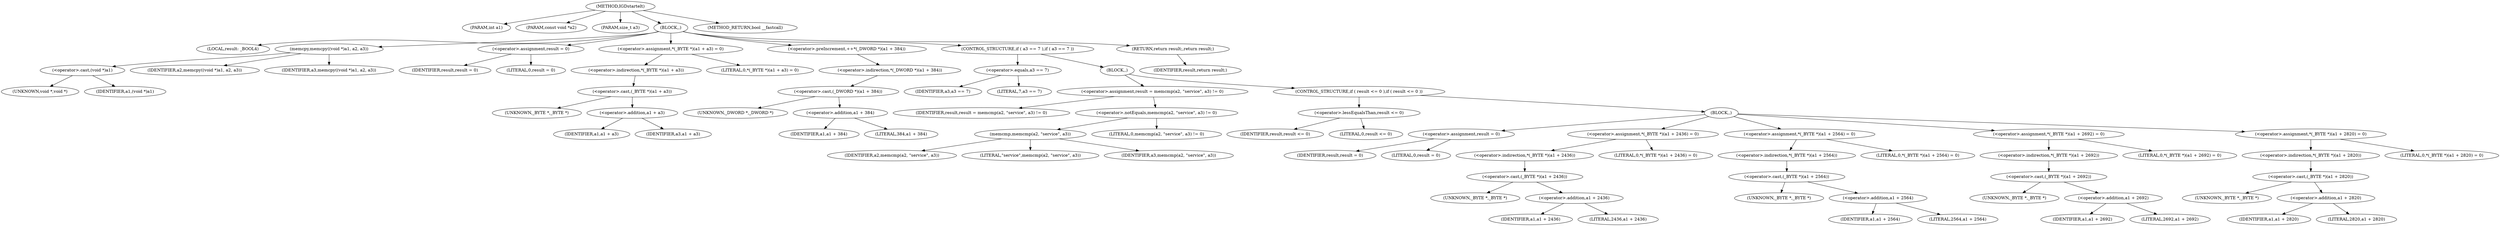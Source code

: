 digraph IGDstartelt {  
"1000102" [label = "(METHOD,IGDstartelt)" ]
"1000103" [label = "(PARAM,int a1)" ]
"1000104" [label = "(PARAM,const void *a2)" ]
"1000105" [label = "(PARAM,size_t a3)" ]
"1000106" [label = "(BLOCK,,)" ]
"1000107" [label = "(LOCAL,result: _BOOL4)" ]
"1000108" [label = "(memcpy,memcpy((void *)a1, a2, a3))" ]
"1000109" [label = "(<operator>.cast,(void *)a1)" ]
"1000110" [label = "(UNKNOWN,void *,void *)" ]
"1000111" [label = "(IDENTIFIER,a1,(void *)a1)" ]
"1000112" [label = "(IDENTIFIER,a2,memcpy((void *)a1, a2, a3))" ]
"1000113" [label = "(IDENTIFIER,a3,memcpy((void *)a1, a2, a3))" ]
"1000114" [label = "(<operator>.assignment,result = 0)" ]
"1000115" [label = "(IDENTIFIER,result,result = 0)" ]
"1000116" [label = "(LITERAL,0,result = 0)" ]
"1000117" [label = "(<operator>.assignment,*(_BYTE *)(a1 + a3) = 0)" ]
"1000118" [label = "(<operator>.indirection,*(_BYTE *)(a1 + a3))" ]
"1000119" [label = "(<operator>.cast,(_BYTE *)(a1 + a3))" ]
"1000120" [label = "(UNKNOWN,_BYTE *,_BYTE *)" ]
"1000121" [label = "(<operator>.addition,a1 + a3)" ]
"1000122" [label = "(IDENTIFIER,a1,a1 + a3)" ]
"1000123" [label = "(IDENTIFIER,a3,a1 + a3)" ]
"1000124" [label = "(LITERAL,0,*(_BYTE *)(a1 + a3) = 0)" ]
"1000125" [label = "(<operator>.preIncrement,++*(_DWORD *)(a1 + 384))" ]
"1000126" [label = "(<operator>.indirection,*(_DWORD *)(a1 + 384))" ]
"1000127" [label = "(<operator>.cast,(_DWORD *)(a1 + 384))" ]
"1000128" [label = "(UNKNOWN,_DWORD *,_DWORD *)" ]
"1000129" [label = "(<operator>.addition,a1 + 384)" ]
"1000130" [label = "(IDENTIFIER,a1,a1 + 384)" ]
"1000131" [label = "(LITERAL,384,a1 + 384)" ]
"1000132" [label = "(CONTROL_STRUCTURE,if ( a3 == 7 ),if ( a3 == 7 ))" ]
"1000133" [label = "(<operator>.equals,a3 == 7)" ]
"1000134" [label = "(IDENTIFIER,a3,a3 == 7)" ]
"1000135" [label = "(LITERAL,7,a3 == 7)" ]
"1000136" [label = "(BLOCK,,)" ]
"1000137" [label = "(<operator>.assignment,result = memcmp(a2, \"service\", a3) != 0)" ]
"1000138" [label = "(IDENTIFIER,result,result = memcmp(a2, \"service\", a3) != 0)" ]
"1000139" [label = "(<operator>.notEquals,memcmp(a2, \"service\", a3) != 0)" ]
"1000140" [label = "(memcmp,memcmp(a2, \"service\", a3))" ]
"1000141" [label = "(IDENTIFIER,a2,memcmp(a2, \"service\", a3))" ]
"1000142" [label = "(LITERAL,\"service\",memcmp(a2, \"service\", a3))" ]
"1000143" [label = "(IDENTIFIER,a3,memcmp(a2, \"service\", a3))" ]
"1000144" [label = "(LITERAL,0,memcmp(a2, \"service\", a3) != 0)" ]
"1000145" [label = "(CONTROL_STRUCTURE,if ( result <= 0 ),if ( result <= 0 ))" ]
"1000146" [label = "(<operator>.lessEqualsThan,result <= 0)" ]
"1000147" [label = "(IDENTIFIER,result,result <= 0)" ]
"1000148" [label = "(LITERAL,0,result <= 0)" ]
"1000149" [label = "(BLOCK,,)" ]
"1000150" [label = "(<operator>.assignment,result = 0)" ]
"1000151" [label = "(IDENTIFIER,result,result = 0)" ]
"1000152" [label = "(LITERAL,0,result = 0)" ]
"1000153" [label = "(<operator>.assignment,*(_BYTE *)(a1 + 2436) = 0)" ]
"1000154" [label = "(<operator>.indirection,*(_BYTE *)(a1 + 2436))" ]
"1000155" [label = "(<operator>.cast,(_BYTE *)(a1 + 2436))" ]
"1000156" [label = "(UNKNOWN,_BYTE *,_BYTE *)" ]
"1000157" [label = "(<operator>.addition,a1 + 2436)" ]
"1000158" [label = "(IDENTIFIER,a1,a1 + 2436)" ]
"1000159" [label = "(LITERAL,2436,a1 + 2436)" ]
"1000160" [label = "(LITERAL,0,*(_BYTE *)(a1 + 2436) = 0)" ]
"1000161" [label = "(<operator>.assignment,*(_BYTE *)(a1 + 2564) = 0)" ]
"1000162" [label = "(<operator>.indirection,*(_BYTE *)(a1 + 2564))" ]
"1000163" [label = "(<operator>.cast,(_BYTE *)(a1 + 2564))" ]
"1000164" [label = "(UNKNOWN,_BYTE *,_BYTE *)" ]
"1000165" [label = "(<operator>.addition,a1 + 2564)" ]
"1000166" [label = "(IDENTIFIER,a1,a1 + 2564)" ]
"1000167" [label = "(LITERAL,2564,a1 + 2564)" ]
"1000168" [label = "(LITERAL,0,*(_BYTE *)(a1 + 2564) = 0)" ]
"1000169" [label = "(<operator>.assignment,*(_BYTE *)(a1 + 2692) = 0)" ]
"1000170" [label = "(<operator>.indirection,*(_BYTE *)(a1 + 2692))" ]
"1000171" [label = "(<operator>.cast,(_BYTE *)(a1 + 2692))" ]
"1000172" [label = "(UNKNOWN,_BYTE *,_BYTE *)" ]
"1000173" [label = "(<operator>.addition,a1 + 2692)" ]
"1000174" [label = "(IDENTIFIER,a1,a1 + 2692)" ]
"1000175" [label = "(LITERAL,2692,a1 + 2692)" ]
"1000176" [label = "(LITERAL,0,*(_BYTE *)(a1 + 2692) = 0)" ]
"1000177" [label = "(<operator>.assignment,*(_BYTE *)(a1 + 2820) = 0)" ]
"1000178" [label = "(<operator>.indirection,*(_BYTE *)(a1 + 2820))" ]
"1000179" [label = "(<operator>.cast,(_BYTE *)(a1 + 2820))" ]
"1000180" [label = "(UNKNOWN,_BYTE *,_BYTE *)" ]
"1000181" [label = "(<operator>.addition,a1 + 2820)" ]
"1000182" [label = "(IDENTIFIER,a1,a1 + 2820)" ]
"1000183" [label = "(LITERAL,2820,a1 + 2820)" ]
"1000184" [label = "(LITERAL,0,*(_BYTE *)(a1 + 2820) = 0)" ]
"1000185" [label = "(RETURN,return result;,return result;)" ]
"1000186" [label = "(IDENTIFIER,result,return result;)" ]
"1000187" [label = "(METHOD_RETURN,bool __fastcall)" ]
  "1000102" -> "1000103" 
  "1000102" -> "1000104" 
  "1000102" -> "1000105" 
  "1000102" -> "1000106" 
  "1000102" -> "1000187" 
  "1000106" -> "1000107" 
  "1000106" -> "1000108" 
  "1000106" -> "1000114" 
  "1000106" -> "1000117" 
  "1000106" -> "1000125" 
  "1000106" -> "1000132" 
  "1000106" -> "1000185" 
  "1000108" -> "1000109" 
  "1000108" -> "1000112" 
  "1000108" -> "1000113" 
  "1000109" -> "1000110" 
  "1000109" -> "1000111" 
  "1000114" -> "1000115" 
  "1000114" -> "1000116" 
  "1000117" -> "1000118" 
  "1000117" -> "1000124" 
  "1000118" -> "1000119" 
  "1000119" -> "1000120" 
  "1000119" -> "1000121" 
  "1000121" -> "1000122" 
  "1000121" -> "1000123" 
  "1000125" -> "1000126" 
  "1000126" -> "1000127" 
  "1000127" -> "1000128" 
  "1000127" -> "1000129" 
  "1000129" -> "1000130" 
  "1000129" -> "1000131" 
  "1000132" -> "1000133" 
  "1000132" -> "1000136" 
  "1000133" -> "1000134" 
  "1000133" -> "1000135" 
  "1000136" -> "1000137" 
  "1000136" -> "1000145" 
  "1000137" -> "1000138" 
  "1000137" -> "1000139" 
  "1000139" -> "1000140" 
  "1000139" -> "1000144" 
  "1000140" -> "1000141" 
  "1000140" -> "1000142" 
  "1000140" -> "1000143" 
  "1000145" -> "1000146" 
  "1000145" -> "1000149" 
  "1000146" -> "1000147" 
  "1000146" -> "1000148" 
  "1000149" -> "1000150" 
  "1000149" -> "1000153" 
  "1000149" -> "1000161" 
  "1000149" -> "1000169" 
  "1000149" -> "1000177" 
  "1000150" -> "1000151" 
  "1000150" -> "1000152" 
  "1000153" -> "1000154" 
  "1000153" -> "1000160" 
  "1000154" -> "1000155" 
  "1000155" -> "1000156" 
  "1000155" -> "1000157" 
  "1000157" -> "1000158" 
  "1000157" -> "1000159" 
  "1000161" -> "1000162" 
  "1000161" -> "1000168" 
  "1000162" -> "1000163" 
  "1000163" -> "1000164" 
  "1000163" -> "1000165" 
  "1000165" -> "1000166" 
  "1000165" -> "1000167" 
  "1000169" -> "1000170" 
  "1000169" -> "1000176" 
  "1000170" -> "1000171" 
  "1000171" -> "1000172" 
  "1000171" -> "1000173" 
  "1000173" -> "1000174" 
  "1000173" -> "1000175" 
  "1000177" -> "1000178" 
  "1000177" -> "1000184" 
  "1000178" -> "1000179" 
  "1000179" -> "1000180" 
  "1000179" -> "1000181" 
  "1000181" -> "1000182" 
  "1000181" -> "1000183" 
  "1000185" -> "1000186" 
}
